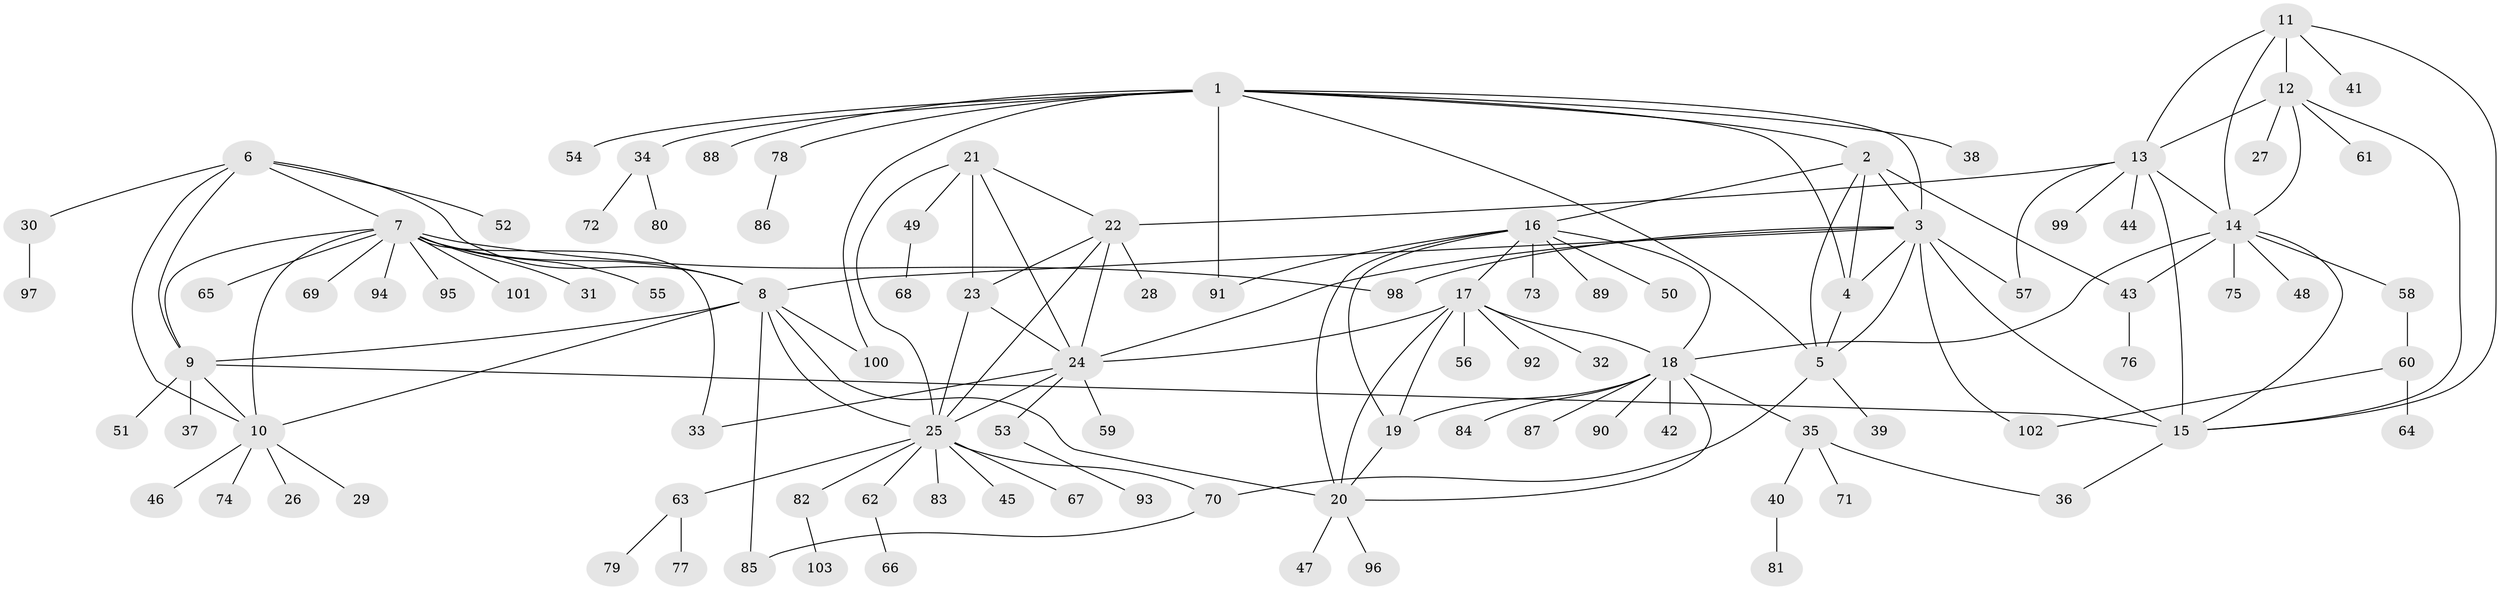 // Generated by graph-tools (version 1.1) at 2025/54/03/09/25 04:54:28]
// undirected, 103 vertices, 148 edges
graph export_dot {
graph [start="1"]
  node [color=gray90,style=filled];
  1;
  2;
  3;
  4;
  5;
  6;
  7;
  8;
  9;
  10;
  11;
  12;
  13;
  14;
  15;
  16;
  17;
  18;
  19;
  20;
  21;
  22;
  23;
  24;
  25;
  26;
  27;
  28;
  29;
  30;
  31;
  32;
  33;
  34;
  35;
  36;
  37;
  38;
  39;
  40;
  41;
  42;
  43;
  44;
  45;
  46;
  47;
  48;
  49;
  50;
  51;
  52;
  53;
  54;
  55;
  56;
  57;
  58;
  59;
  60;
  61;
  62;
  63;
  64;
  65;
  66;
  67;
  68;
  69;
  70;
  71;
  72;
  73;
  74;
  75;
  76;
  77;
  78;
  79;
  80;
  81;
  82;
  83;
  84;
  85;
  86;
  87;
  88;
  89;
  90;
  91;
  92;
  93;
  94;
  95;
  96;
  97;
  98;
  99;
  100;
  101;
  102;
  103;
  1 -- 2;
  1 -- 3;
  1 -- 4;
  1 -- 5;
  1 -- 34;
  1 -- 38;
  1 -- 54;
  1 -- 78;
  1 -- 88;
  1 -- 91;
  1 -- 100;
  2 -- 3;
  2 -- 4;
  2 -- 5;
  2 -- 16;
  2 -- 43;
  3 -- 4;
  3 -- 5;
  3 -- 8;
  3 -- 15;
  3 -- 24;
  3 -- 57;
  3 -- 98;
  3 -- 102;
  4 -- 5;
  5 -- 39;
  5 -- 70;
  6 -- 7;
  6 -- 8;
  6 -- 9;
  6 -- 10;
  6 -- 30;
  6 -- 52;
  7 -- 8;
  7 -- 9;
  7 -- 10;
  7 -- 31;
  7 -- 33;
  7 -- 55;
  7 -- 65;
  7 -- 69;
  7 -- 94;
  7 -- 95;
  7 -- 98;
  7 -- 101;
  8 -- 9;
  8 -- 10;
  8 -- 20;
  8 -- 25;
  8 -- 85;
  8 -- 100;
  9 -- 10;
  9 -- 15;
  9 -- 37;
  9 -- 51;
  10 -- 26;
  10 -- 29;
  10 -- 46;
  10 -- 74;
  11 -- 12;
  11 -- 13;
  11 -- 14;
  11 -- 15;
  11 -- 41;
  12 -- 13;
  12 -- 14;
  12 -- 15;
  12 -- 27;
  12 -- 61;
  13 -- 14;
  13 -- 15;
  13 -- 22;
  13 -- 44;
  13 -- 57;
  13 -- 99;
  14 -- 15;
  14 -- 18;
  14 -- 43;
  14 -- 48;
  14 -- 58;
  14 -- 75;
  15 -- 36;
  16 -- 17;
  16 -- 18;
  16 -- 19;
  16 -- 20;
  16 -- 50;
  16 -- 73;
  16 -- 89;
  16 -- 91;
  17 -- 18;
  17 -- 19;
  17 -- 20;
  17 -- 24;
  17 -- 32;
  17 -- 56;
  17 -- 92;
  18 -- 19;
  18 -- 20;
  18 -- 35;
  18 -- 42;
  18 -- 84;
  18 -- 87;
  18 -- 90;
  19 -- 20;
  20 -- 47;
  20 -- 96;
  21 -- 22;
  21 -- 23;
  21 -- 24;
  21 -- 25;
  21 -- 49;
  22 -- 23;
  22 -- 24;
  22 -- 25;
  22 -- 28;
  23 -- 24;
  23 -- 25;
  24 -- 25;
  24 -- 33;
  24 -- 53;
  24 -- 59;
  25 -- 45;
  25 -- 62;
  25 -- 63;
  25 -- 67;
  25 -- 70;
  25 -- 82;
  25 -- 83;
  30 -- 97;
  34 -- 72;
  34 -- 80;
  35 -- 36;
  35 -- 40;
  35 -- 71;
  40 -- 81;
  43 -- 76;
  49 -- 68;
  53 -- 93;
  58 -- 60;
  60 -- 64;
  60 -- 102;
  62 -- 66;
  63 -- 77;
  63 -- 79;
  70 -- 85;
  78 -- 86;
  82 -- 103;
}
